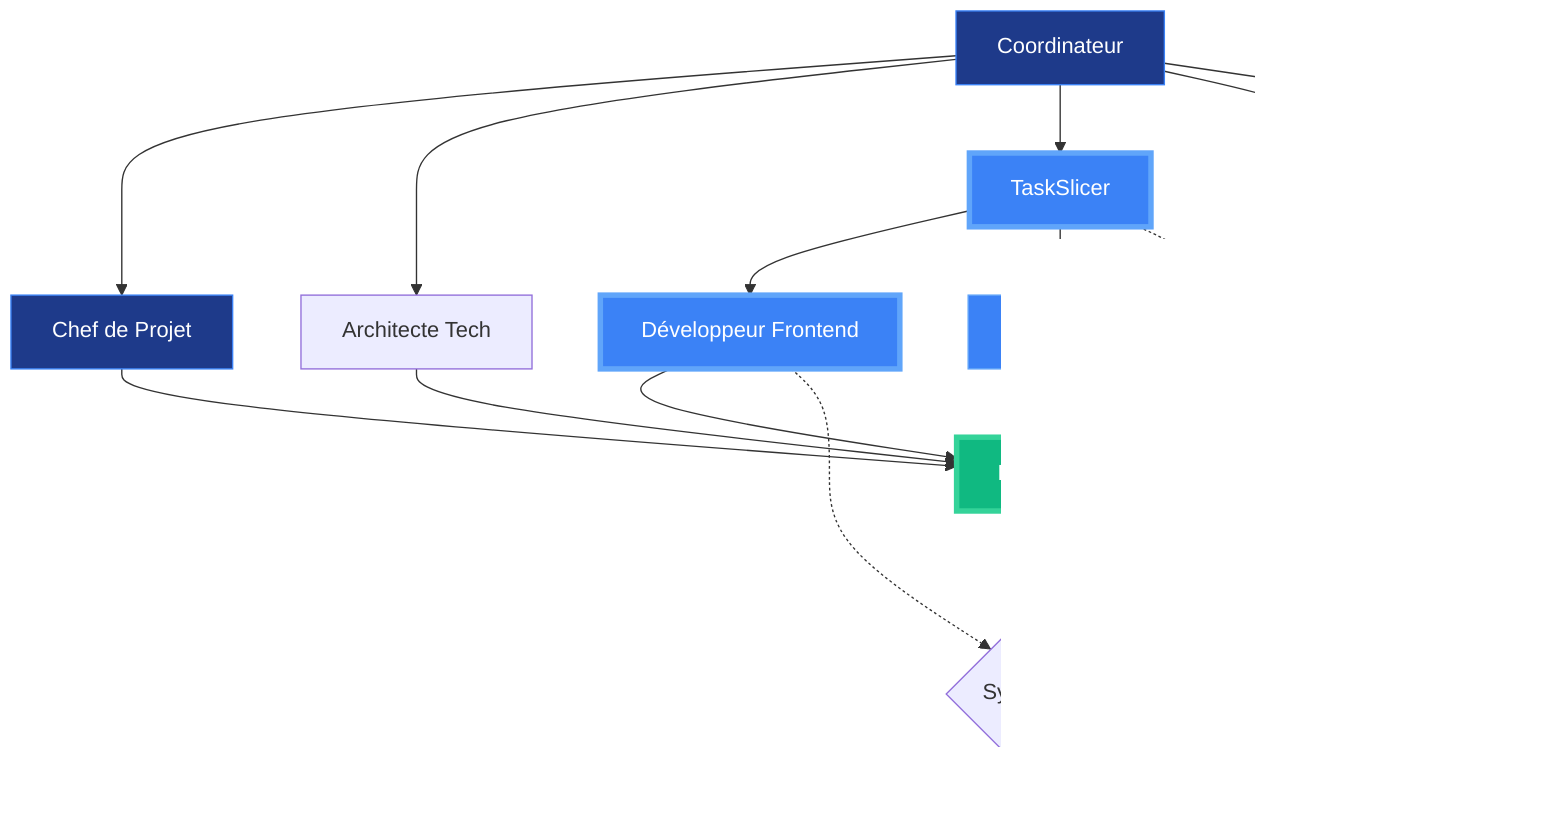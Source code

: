 flowchart TD
    classDef management fill:#1E3A8A,stroke:#3B82F6,color:white
    classDef development fill:#3B82F6,stroke:#60A5FA,color:white
    classDef design fill:#EC4899,stroke:#F472B6,color:white
    classDef documentation fill:#10B981,stroke:#34D399,color:white
    classDef active stroke-width:4px
    
    Coord[Coordinateur] --> ChefP[Chef de Projet]
    Coord --> ArchT[Architecte Tech]
    Coord --> TSlice[TaskSlicer]
    Coord --> UXD[UX/UI Designer]
    Coord --> DocM[DocManager]
    
    TSlice --> DevF[Développeur Frontend]
    TSlice --> TestA[Test Agent]
    
    DevF --> DocM
    TestA --> DocM
    
    ArchT --> DocM
    UXD --> DocM
    ChefP --> DocM
    
    TSlice -.-> MR{Synchronisation}
    DocM -.-> MR
    DevF -.-> MR
    
    class Coord,ChefP management
    class TSlice,DevF,TestA development
    class UXD design
    class DocM documentation
    class DocM,TSlice,DevF active